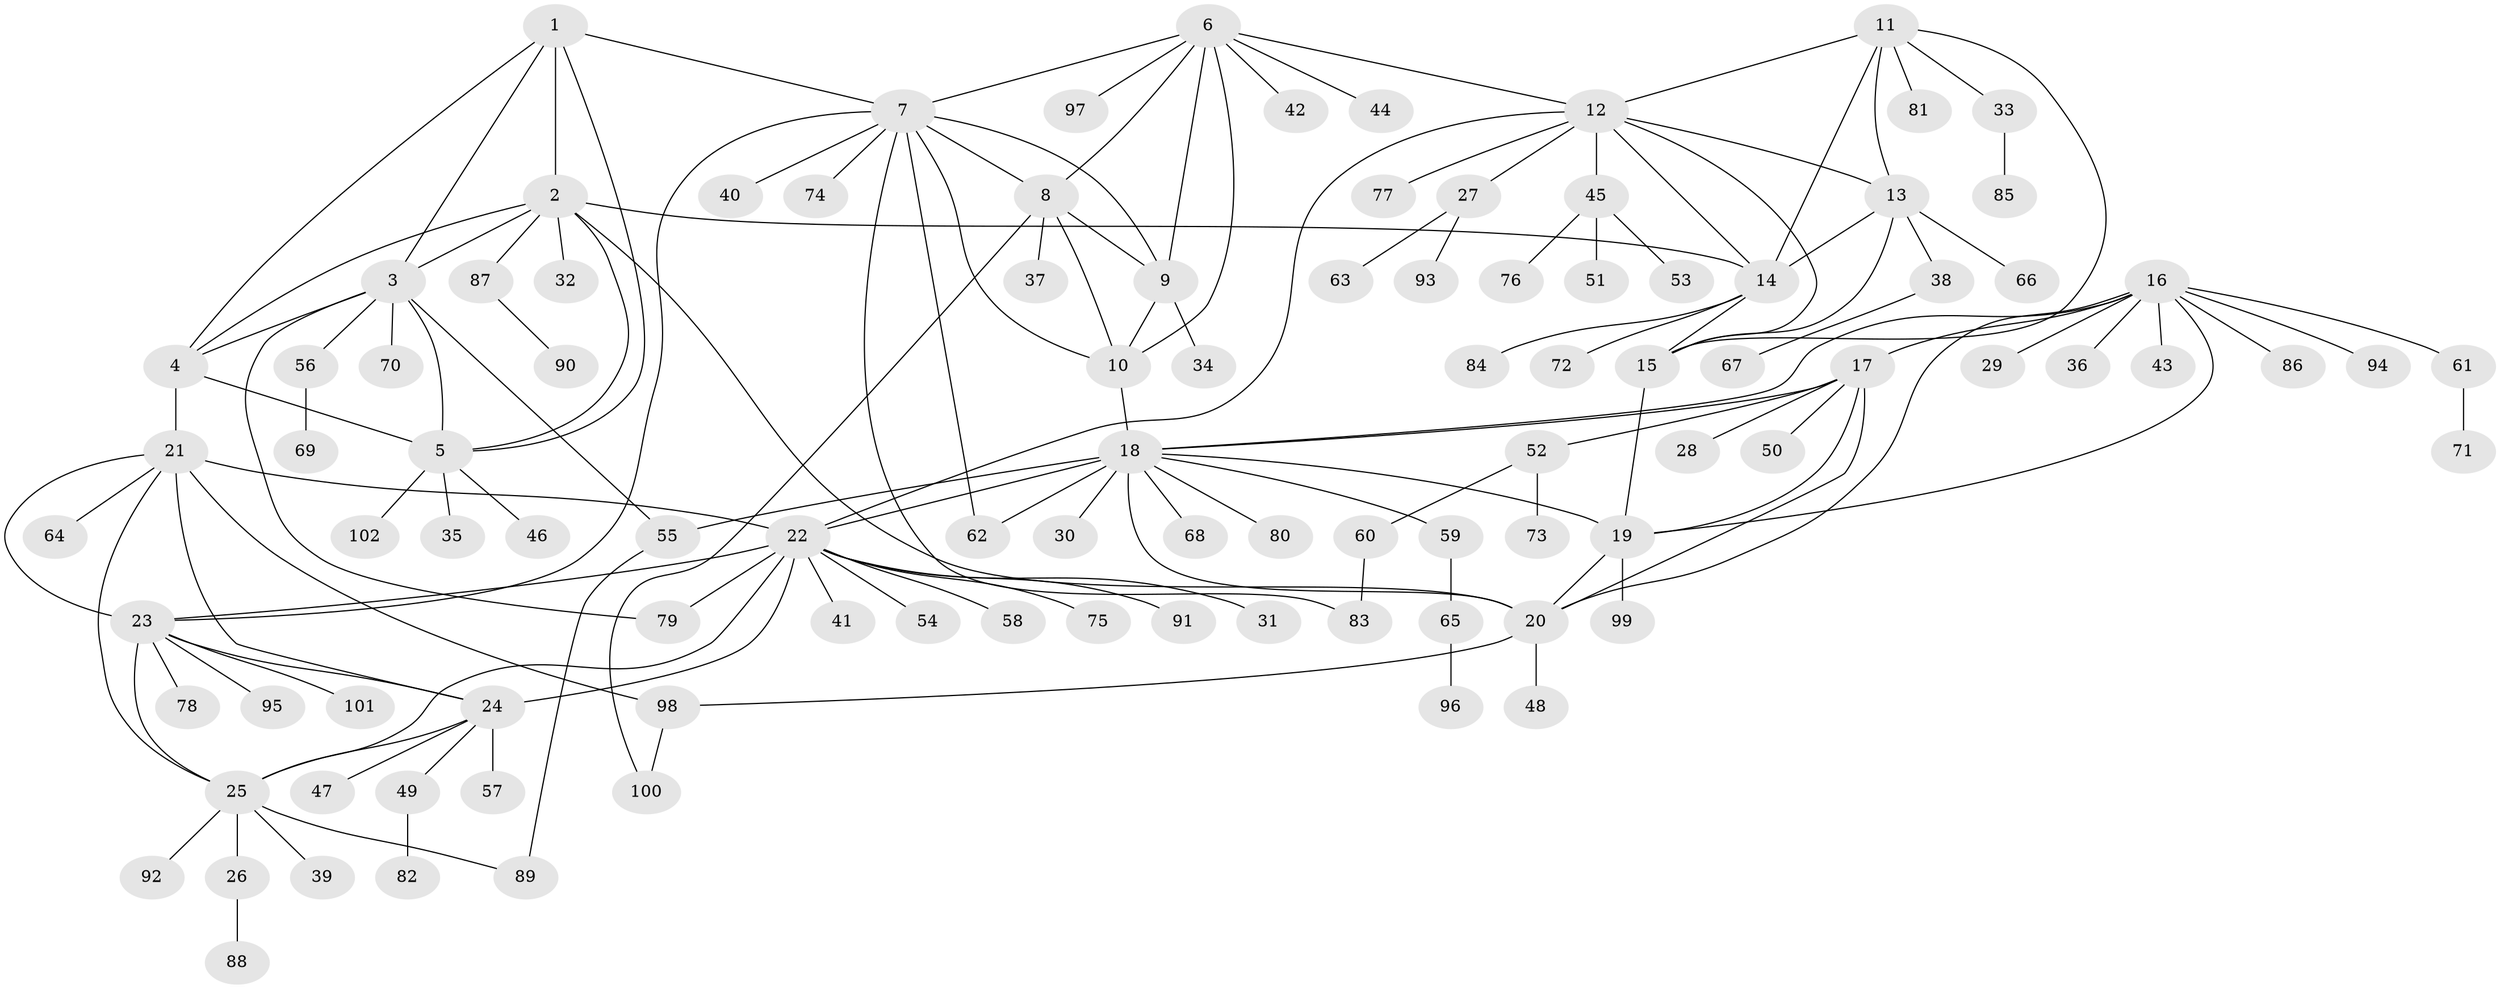 // coarse degree distribution, {1: 0.5161290322580645, 5: 0.0967741935483871, 6: 0.06451612903225806, 2: 0.0967741935483871, 7: 0.12903225806451613, 10: 0.03225806451612903, 9: 0.03225806451612903, 4: 0.03225806451612903}
// Generated by graph-tools (version 1.1) at 2025/37/03/04/25 23:37:50]
// undirected, 102 vertices, 144 edges
graph export_dot {
  node [color=gray90,style=filled];
  1;
  2;
  3;
  4;
  5;
  6;
  7;
  8;
  9;
  10;
  11;
  12;
  13;
  14;
  15;
  16;
  17;
  18;
  19;
  20;
  21;
  22;
  23;
  24;
  25;
  26;
  27;
  28;
  29;
  30;
  31;
  32;
  33;
  34;
  35;
  36;
  37;
  38;
  39;
  40;
  41;
  42;
  43;
  44;
  45;
  46;
  47;
  48;
  49;
  50;
  51;
  52;
  53;
  54;
  55;
  56;
  57;
  58;
  59;
  60;
  61;
  62;
  63;
  64;
  65;
  66;
  67;
  68;
  69;
  70;
  71;
  72;
  73;
  74;
  75;
  76;
  77;
  78;
  79;
  80;
  81;
  82;
  83;
  84;
  85;
  86;
  87;
  88;
  89;
  90;
  91;
  92;
  93;
  94;
  95;
  96;
  97;
  98;
  99;
  100;
  101;
  102;
  1 -- 2;
  1 -- 3;
  1 -- 4;
  1 -- 5;
  1 -- 7;
  2 -- 3;
  2 -- 4;
  2 -- 5;
  2 -- 14;
  2 -- 20;
  2 -- 32;
  2 -- 87;
  3 -- 4;
  3 -- 5;
  3 -- 55;
  3 -- 56;
  3 -- 70;
  3 -- 79;
  4 -- 5;
  4 -- 21;
  5 -- 35;
  5 -- 46;
  5 -- 102;
  6 -- 7;
  6 -- 8;
  6 -- 9;
  6 -- 10;
  6 -- 12;
  6 -- 42;
  6 -- 44;
  6 -- 97;
  7 -- 8;
  7 -- 9;
  7 -- 10;
  7 -- 23;
  7 -- 40;
  7 -- 62;
  7 -- 74;
  7 -- 83;
  8 -- 9;
  8 -- 10;
  8 -- 37;
  8 -- 100;
  9 -- 10;
  9 -- 34;
  10 -- 18;
  11 -- 12;
  11 -- 13;
  11 -- 14;
  11 -- 15;
  11 -- 33;
  11 -- 81;
  12 -- 13;
  12 -- 14;
  12 -- 15;
  12 -- 22;
  12 -- 27;
  12 -- 45;
  12 -- 77;
  13 -- 14;
  13 -- 15;
  13 -- 38;
  13 -- 66;
  14 -- 15;
  14 -- 72;
  14 -- 84;
  15 -- 19;
  16 -- 17;
  16 -- 18;
  16 -- 19;
  16 -- 20;
  16 -- 29;
  16 -- 36;
  16 -- 43;
  16 -- 61;
  16 -- 86;
  16 -- 94;
  17 -- 18;
  17 -- 19;
  17 -- 20;
  17 -- 28;
  17 -- 50;
  17 -- 52;
  18 -- 19;
  18 -- 20;
  18 -- 22;
  18 -- 30;
  18 -- 55;
  18 -- 59;
  18 -- 62;
  18 -- 68;
  18 -- 80;
  19 -- 20;
  19 -- 99;
  20 -- 48;
  20 -- 98;
  21 -- 22;
  21 -- 23;
  21 -- 24;
  21 -- 25;
  21 -- 64;
  21 -- 98;
  22 -- 23;
  22 -- 24;
  22 -- 25;
  22 -- 31;
  22 -- 41;
  22 -- 54;
  22 -- 58;
  22 -- 75;
  22 -- 79;
  22 -- 91;
  23 -- 24;
  23 -- 25;
  23 -- 78;
  23 -- 95;
  23 -- 101;
  24 -- 25;
  24 -- 47;
  24 -- 49;
  24 -- 57;
  25 -- 26;
  25 -- 39;
  25 -- 89;
  25 -- 92;
  26 -- 88;
  27 -- 63;
  27 -- 93;
  33 -- 85;
  38 -- 67;
  45 -- 51;
  45 -- 53;
  45 -- 76;
  49 -- 82;
  52 -- 60;
  52 -- 73;
  55 -- 89;
  56 -- 69;
  59 -- 65;
  60 -- 83;
  61 -- 71;
  65 -- 96;
  87 -- 90;
  98 -- 100;
}
